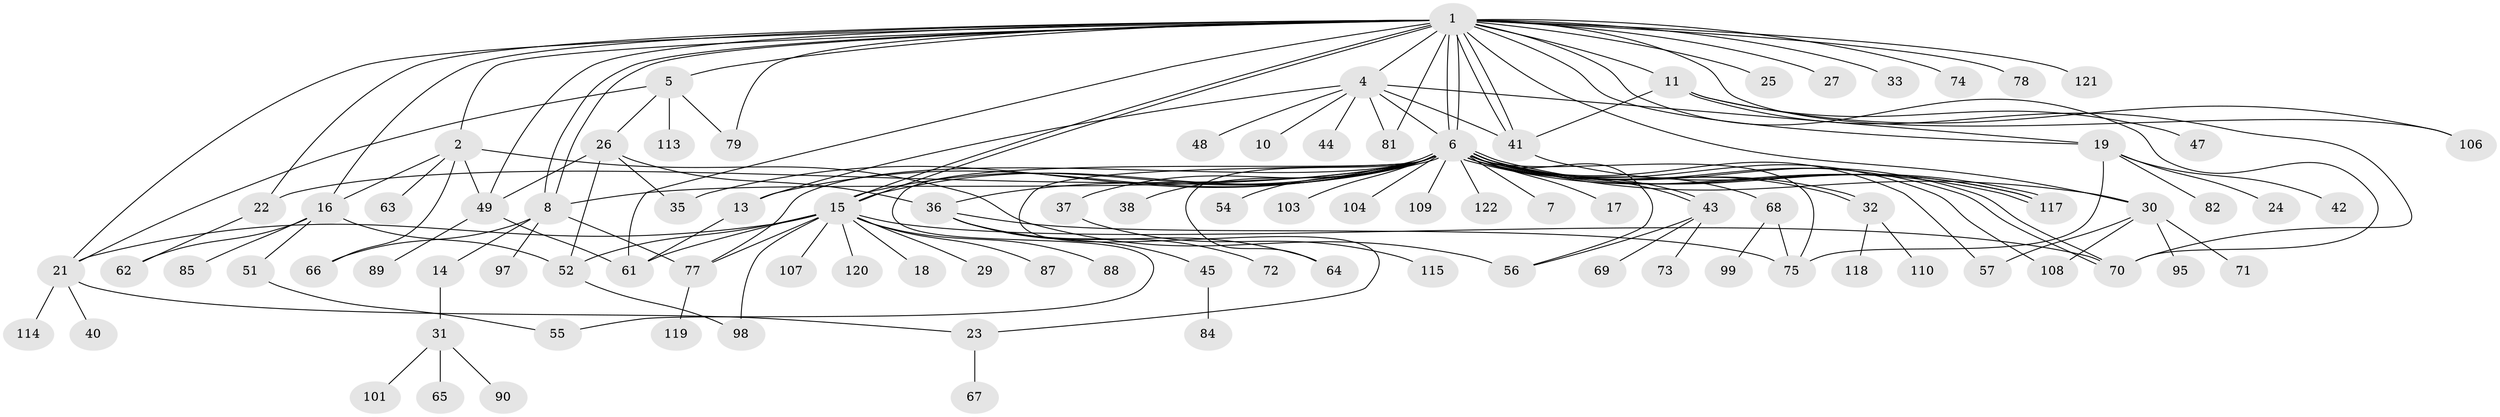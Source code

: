 // original degree distribution, {32: 0.008130081300813009, 4: 0.0975609756097561, 5: 0.07317073170731707, 9: 0.008130081300813009, 42: 0.008130081300813009, 2: 0.2032520325203252, 8: 0.008130081300813009, 1: 0.4634146341463415, 3: 0.08943089430894309, 16: 0.008130081300813009, 7: 0.016260162601626018, 6: 0.016260162601626018}
// Generated by graph-tools (version 1.1) at 2025/11/02/27/25 16:11:12]
// undirected, 94 vertices, 146 edges
graph export_dot {
graph [start="1"]
  node [color=gray90,style=filled];
  1 [super="+9"];
  2 [super="+3"];
  4 [super="+28"];
  5;
  6 [super="+12"];
  7 [super="+34"];
  8 [super="+123"];
  10;
  11 [super="+59"];
  13;
  14;
  15 [super="+112"];
  16 [super="+50"];
  17;
  18;
  19 [super="+20"];
  21;
  22 [super="+93"];
  23 [super="+76"];
  24;
  25 [super="+53"];
  26 [super="+83"];
  27;
  29;
  30 [super="+46"];
  31 [super="+58"];
  32 [super="+91"];
  33 [super="+102"];
  35;
  36 [super="+39"];
  37;
  38;
  40;
  41 [super="+80"];
  42;
  43 [super="+60"];
  44;
  45;
  47;
  48;
  49;
  51 [super="+94"];
  52 [super="+111"];
  54;
  55;
  56;
  57;
  61 [super="+92"];
  62 [super="+105"];
  63;
  64;
  65;
  66;
  67;
  68 [super="+100"];
  69;
  70;
  71;
  72;
  73;
  74;
  75 [super="+86"];
  77 [super="+96"];
  78;
  79;
  81;
  82;
  84;
  85;
  87;
  88;
  89;
  90;
  95 [super="+116"];
  97;
  98;
  99;
  101;
  103;
  104;
  106;
  107;
  108;
  109;
  110;
  113;
  114;
  115;
  117;
  118;
  119;
  120;
  121;
  122;
  1 -- 2;
  1 -- 4;
  1 -- 5;
  1 -- 6;
  1 -- 6;
  1 -- 8;
  1 -- 8;
  1 -- 11;
  1 -- 15;
  1 -- 15;
  1 -- 16 [weight=2];
  1 -- 19;
  1 -- 21;
  1 -- 22;
  1 -- 25;
  1 -- 27;
  1 -- 30;
  1 -- 33 [weight=2];
  1 -- 41;
  1 -- 41;
  1 -- 49;
  1 -- 61;
  1 -- 70;
  1 -- 74;
  1 -- 78;
  1 -- 79;
  1 -- 81;
  1 -- 106;
  1 -- 121;
  2 -- 56 [weight=2];
  2 -- 66;
  2 -- 16;
  2 -- 49;
  2 -- 63;
  4 -- 6;
  4 -- 10;
  4 -- 19;
  4 -- 44;
  4 -- 48;
  4 -- 81;
  4 -- 13;
  4 -- 41;
  5 -- 21;
  5 -- 26;
  5 -- 79;
  5 -- 113;
  6 -- 7;
  6 -- 8;
  6 -- 13;
  6 -- 15 [weight=2];
  6 -- 15;
  6 -- 17 [weight=2];
  6 -- 22;
  6 -- 23;
  6 -- 30 [weight=3];
  6 -- 32;
  6 -- 32;
  6 -- 35;
  6 -- 36;
  6 -- 37;
  6 -- 38;
  6 -- 43;
  6 -- 43;
  6 -- 54;
  6 -- 55;
  6 -- 56;
  6 -- 57;
  6 -- 64;
  6 -- 68;
  6 -- 70;
  6 -- 70;
  6 -- 75;
  6 -- 77 [weight=2];
  6 -- 103;
  6 -- 104;
  6 -- 108;
  6 -- 109;
  6 -- 117;
  6 -- 117;
  6 -- 117;
  6 -- 122;
  8 -- 14;
  8 -- 66;
  8 -- 97;
  8 -- 77;
  11 -- 41;
  11 -- 47;
  11 -- 106;
  11 -- 70;
  13 -- 61;
  14 -- 31;
  15 -- 18;
  15 -- 21;
  15 -- 29;
  15 -- 52;
  15 -- 70;
  15 -- 77;
  15 -- 87;
  15 -- 88;
  15 -- 98;
  15 -- 107;
  15 -- 120;
  15 -- 61;
  16 -- 52;
  16 -- 85;
  16 -- 51;
  16 -- 62;
  19 -- 24;
  19 -- 42;
  19 -- 82;
  19 -- 75;
  21 -- 23;
  21 -- 40;
  21 -- 114;
  22 -- 62;
  23 -- 67;
  26 -- 49;
  26 -- 35;
  26 -- 36;
  26 -- 52;
  30 -- 57;
  30 -- 71;
  30 -- 95;
  30 -- 108;
  31 -- 90;
  31 -- 101;
  31 -- 65;
  32 -- 110;
  32 -- 118;
  36 -- 45;
  36 -- 64;
  36 -- 72;
  36 -- 75;
  37 -- 115;
  41 -- 117;
  43 -- 69;
  43 -- 73;
  43 -- 56;
  45 -- 84;
  49 -- 61;
  49 -- 89;
  51 -- 55;
  52 -- 98;
  68 -- 75;
  68 -- 99;
  77 -- 119;
}
